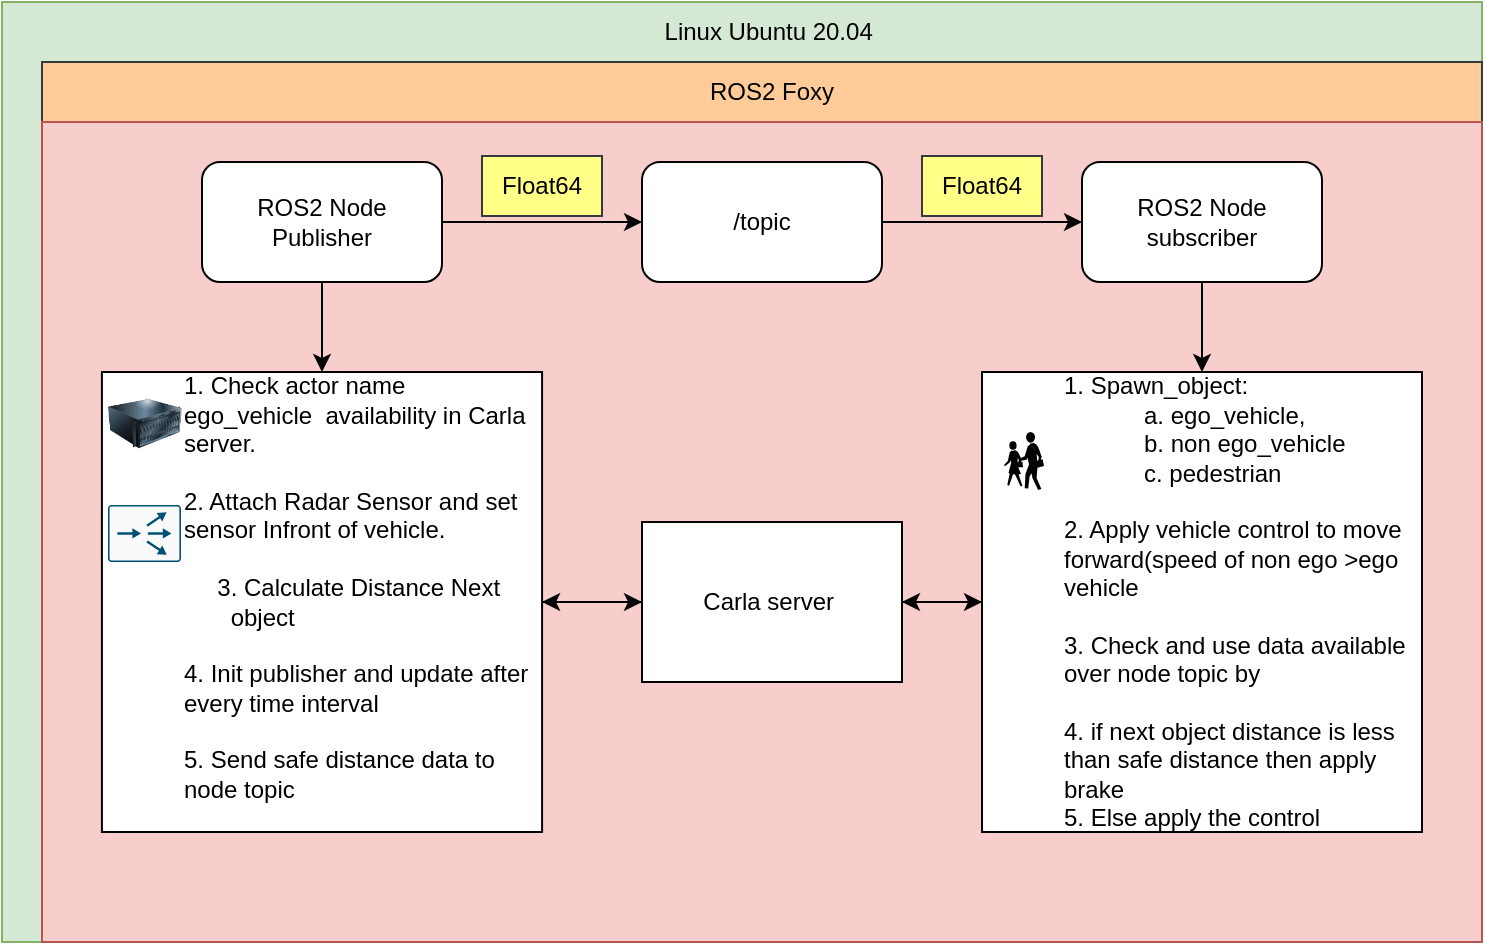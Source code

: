 <mxfile version="21.5.0" type="github">
  <diagram name="Page-1" id="gkxozptTYt2ciQcDv7WW">
    <mxGraphModel dx="1173" dy="676" grid="1" gridSize="10" guides="1" tooltips="1" connect="1" arrows="1" fold="1" page="1" pageScale="1" pageWidth="1169" pageHeight="827" math="0" shadow="0">
      <root>
        <mxCell id="0" />
        <mxCell id="1" parent="0" />
        <mxCell id="kmEU4RtZfLV5vz7zgQsj-1" value="" style="rounded=0;whiteSpace=wrap;html=1;fillColor=#d5e8d4;strokeColor=#82b366;" parent="1" vertex="1">
          <mxGeometry x="100" y="170" width="740" height="470" as="geometry" />
        </mxCell>
        <mxCell id="kmEU4RtZfLV5vz7zgQsj-2" value="" style="rounded=0;whiteSpace=wrap;html=1;fillColor=#ffcc99;strokeColor=#36393d;" parent="1" vertex="1">
          <mxGeometry x="120" y="200" width="720" height="440" as="geometry" />
        </mxCell>
        <mxCell id="kmEU4RtZfLV5vz7zgQsj-3" value="Linux Ubuntu 20.04&amp;nbsp;" style="text;html=1;strokeColor=none;fillColor=none;align=center;verticalAlign=middle;whiteSpace=wrap;rounded=0;" parent="1" vertex="1">
          <mxGeometry x="400" y="170" width="170" height="30" as="geometry" />
        </mxCell>
        <UserObject label="" id="kmEU4RtZfLV5vz7zgQsj-4">
          <mxCell style="rounded=0;whiteSpace=wrap;html=1;fillColor=#f8cecc;strokeColor=#b85450;" parent="1" vertex="1">
            <mxGeometry x="120" y="230" width="720" height="410" as="geometry" />
          </mxCell>
        </UserObject>
        <mxCell id="kmEU4RtZfLV5vz7zgQsj-5" value="ROS2 Foxy" style="text;html=1;strokeColor=none;fillColor=none;align=center;verticalAlign=middle;whiteSpace=wrap;rounded=0;" parent="1" vertex="1">
          <mxGeometry x="400" y="200" width="170" height="30" as="geometry" />
        </mxCell>
        <mxCell id="kmEU4RtZfLV5vz7zgQsj-25" style="edgeStyle=orthogonalEdgeStyle;rounded=0;orthogonalLoop=1;jettySize=auto;html=1;exitX=1;exitY=0.5;exitDx=0;exitDy=0;" parent="1" source="kmEU4RtZfLV5vz7zgQsj-6" target="kmEU4RtZfLV5vz7zgQsj-12" edge="1">
          <mxGeometry relative="1" as="geometry" />
        </mxCell>
        <mxCell id="kmEU4RtZfLV5vz7zgQsj-6" value="ROS2 Node Publisher" style="rounded=1;whiteSpace=wrap;html=1;" parent="1" vertex="1">
          <mxGeometry x="200" y="250" width="120" height="60" as="geometry" />
        </mxCell>
        <mxCell id="kmEU4RtZfLV5vz7zgQsj-22" style="edgeStyle=orthogonalEdgeStyle;rounded=0;orthogonalLoop=1;jettySize=auto;html=1;entryX=0.5;entryY=0;entryDx=0;entryDy=0;exitX=0.5;exitY=1;exitDx=0;exitDy=0;" parent="1" source="kmEU4RtZfLV5vz7zgQsj-6" target="kmEU4RtZfLV5vz7zgQsj-34" edge="1">
          <mxGeometry relative="1" as="geometry">
            <mxPoint x="260" y="320" as="sourcePoint" />
            <mxPoint x="260" y="360" as="targetPoint" />
          </mxGeometry>
        </mxCell>
        <mxCell id="kmEU4RtZfLV5vz7zgQsj-28" style="edgeStyle=orthogonalEdgeStyle;rounded=0;orthogonalLoop=1;jettySize=auto;html=1;entryX=0.5;entryY=0;entryDx=0;entryDy=0;" parent="1" source="kmEU4RtZfLV5vz7zgQsj-7" target="kmEU4RtZfLV5vz7zgQsj-16" edge="1">
          <mxGeometry relative="1" as="geometry" />
        </mxCell>
        <mxCell id="kmEU4RtZfLV5vz7zgQsj-7" value="ROS2 Node subscriber" style="rounded=1;whiteSpace=wrap;html=1;" parent="1" vertex="1">
          <mxGeometry x="640" y="250" width="120" height="60" as="geometry" />
        </mxCell>
        <mxCell id="kmEU4RtZfLV5vz7zgQsj-26" style="edgeStyle=orthogonalEdgeStyle;rounded=0;orthogonalLoop=1;jettySize=auto;html=1;exitX=1;exitY=0.5;exitDx=0;exitDy=0;entryX=0;entryY=0.5;entryDx=0;entryDy=0;" parent="1" source="kmEU4RtZfLV5vz7zgQsj-12" target="kmEU4RtZfLV5vz7zgQsj-7" edge="1">
          <mxGeometry relative="1" as="geometry" />
        </mxCell>
        <mxCell id="kmEU4RtZfLV5vz7zgQsj-12" value="/topic" style="whiteSpace=wrap;html=1;rounded=1;" parent="1" vertex="1">
          <mxGeometry x="420" y="250" width="120" height="60" as="geometry" />
        </mxCell>
        <mxCell id="kmEU4RtZfLV5vz7zgQsj-33" style="edgeStyle=orthogonalEdgeStyle;rounded=0;orthogonalLoop=1;jettySize=auto;html=1;entryX=1;entryY=0.5;entryDx=0;entryDy=0;" parent="1" source="kmEU4RtZfLV5vz7zgQsj-16" target="kmEU4RtZfLV5vz7zgQsj-29" edge="1">
          <mxGeometry relative="1" as="geometry" />
        </mxCell>
        <mxCell id="kmEU4RtZfLV5vz7zgQsj-16" value="&lt;div style=&quot;text-align: left;&quot;&gt;&lt;blockquote style=&quot;margin: 0 0 0 40px; border: none; padding: 0px;&quot;&gt;&lt;div style=&quot;text-align: left;&quot;&gt;&lt;br&gt;&lt;/div&gt;&lt;div style=&quot;text-align: left;&quot;&gt;&lt;span style=&quot;background-color: initial;&quot;&gt;1. Spawn_object:&lt;/span&gt;&lt;/div&gt;&lt;/blockquote&gt;&lt;/div&gt;&lt;blockquote style=&quot;margin: 0 0 0 40px; border: none; padding: 0px;&quot;&gt;&lt;div style=&quot;text-align: left;&quot;&gt;&lt;blockquote style=&quot;margin: 0 0 0 40px; border: none; padding: 0px;&quot;&gt;&lt;div style=&quot;text-align: left;&quot;&gt;&lt;span style=&quot;background-color: initial;&quot;&gt;a. ego_vehicle,&lt;/span&gt;&lt;/div&gt;&lt;/blockquote&gt;&lt;/div&gt;&lt;div style=&quot;text-align: left;&quot;&gt;&lt;blockquote style=&quot;margin: 0 0 0 40px; border: none; padding: 0px;&quot;&gt;&lt;div style=&quot;text-align: left;&quot;&gt;&lt;span style=&quot;background-color: initial;&quot;&gt;b. non ego_vehicle&lt;/span&gt;&lt;/div&gt;&lt;div style=&quot;text-align: left;&quot;&gt;&lt;span style=&quot;background-color: initial;&quot;&gt;c. pedestrian&lt;/span&gt;&lt;/div&gt;&lt;/blockquote&gt;&lt;/div&gt;&lt;/blockquote&gt;&lt;div style=&quot;text-align: left;&quot;&gt;&lt;blockquote style=&quot;margin: 0 0 0 40px; border: none; padding: 0px;&quot;&gt;&lt;div style=&quot;text-align: left;&quot;&gt;&lt;span style=&quot;background-color: initial;&quot;&gt;&lt;br&gt;&lt;/span&gt;&lt;/div&gt;&lt;div style=&quot;text-align: left;&quot;&gt;&lt;span style=&quot;background-color: initial;&quot;&gt;2. Apply vehicle control to move forward(speed of non ego &amp;gt;ego vehicle&lt;/span&gt;&lt;/div&gt;&lt;div style=&quot;text-align: left;&quot;&gt;&lt;span style=&quot;background-color: initial;&quot;&gt;&lt;br&gt;&lt;/span&gt;&lt;/div&gt;&lt;div style=&quot;text-align: left;&quot;&gt;&lt;span style=&quot;background-color: initial;&quot;&gt;3. Check and use data available over node topic by&amp;nbsp;&lt;/span&gt;&lt;/div&gt;&lt;div style=&quot;text-align: left;&quot;&gt;&lt;span style=&quot;background-color: initial;&quot;&gt;&lt;br&gt;&lt;/span&gt;&lt;/div&gt;&lt;div style=&quot;text-align: left;&quot;&gt;&lt;span style=&quot;background-color: initial;&quot;&gt;4. if next object distance is less than safe distance then apply brake&amp;nbsp;&lt;/span&gt;&lt;/div&gt;&lt;div style=&quot;text-align: left;&quot;&gt;&lt;span style=&quot;background-color: initial;&quot;&gt;5. Else apply the control&lt;/span&gt;&lt;/div&gt;&lt;/blockquote&gt;&lt;/div&gt;&lt;div style=&quot;text-align: left;&quot;&gt;&lt;span style=&quot;background-color: initial;&quot;&gt;&lt;br&gt;&lt;/span&gt;&lt;/div&gt;" style="whiteSpace=wrap;html=1;rounded=0;" parent="1" vertex="1">
          <mxGeometry x="590" y="355" width="220" height="230" as="geometry" />
        </mxCell>
        <mxCell id="kmEU4RtZfLV5vz7zgQsj-23" value="Float64" style="text;html=1;strokeColor=#36393d;fillColor=#ffff88;align=center;verticalAlign=middle;whiteSpace=wrap;rounded=0;" parent="1" vertex="1">
          <mxGeometry x="560" y="247" width="60" height="30" as="geometry" />
        </mxCell>
        <mxCell id="kmEU4RtZfLV5vz7zgQsj-24" value="Float64" style="text;html=1;strokeColor=#36393d;fillColor=#ffff88;align=center;verticalAlign=middle;whiteSpace=wrap;rounded=0;" parent="1" vertex="1">
          <mxGeometry x="340" y="247" width="60" height="30" as="geometry" />
        </mxCell>
        <mxCell id="kmEU4RtZfLV5vz7zgQsj-32" style="edgeStyle=orthogonalEdgeStyle;rounded=0;orthogonalLoop=1;jettySize=auto;html=1;exitX=1;exitY=0.5;exitDx=0;exitDy=0;entryX=0;entryY=0.5;entryDx=0;entryDy=0;" parent="1" source="kmEU4RtZfLV5vz7zgQsj-29" target="kmEU4RtZfLV5vz7zgQsj-16" edge="1">
          <mxGeometry relative="1" as="geometry" />
        </mxCell>
        <mxCell id="kmEU4RtZfLV5vz7zgQsj-38" style="edgeStyle=orthogonalEdgeStyle;rounded=0;orthogonalLoop=1;jettySize=auto;html=1;" parent="1" source="kmEU4RtZfLV5vz7zgQsj-29" target="kmEU4RtZfLV5vz7zgQsj-34" edge="1">
          <mxGeometry relative="1" as="geometry" />
        </mxCell>
        <mxCell id="kmEU4RtZfLV5vz7zgQsj-37" style="edgeStyle=orthogonalEdgeStyle;rounded=0;orthogonalLoop=1;jettySize=auto;html=1;exitX=1;exitY=0.5;exitDx=0;exitDy=0;entryX=0;entryY=0.5;entryDx=0;entryDy=0;" parent="1" source="kmEU4RtZfLV5vz7zgQsj-34" target="kmEU4RtZfLV5vz7zgQsj-29" edge="1">
          <mxGeometry relative="1" as="geometry" />
        </mxCell>
        <mxCell id="kmEU4RtZfLV5vz7zgQsj-34" value="&lt;blockquote style=&quot;margin: 0 0 0 40px; border: none; padding: 0px;&quot;&gt;&lt;div style=&quot;text-align: left;&quot;&gt;1. Check actor name ego_vehicle&amp;nbsp; availability in Carla server.&amp;nbsp;&lt;/div&gt;&lt;div style=&quot;text-align: left;&quot;&gt;&lt;br&gt;&lt;/div&gt;&lt;div style=&quot;text-align: left;&quot;&gt;2. Attach Radar Sensor and set sensor Infront of vehicle.&lt;/div&gt;&lt;div style=&quot;text-align: left;&quot;&gt;&lt;br&gt;&lt;/div&gt;&lt;div style=&quot;text-align: left;&quot;&gt;&amp;nbsp; &amp;nbsp; &amp;nbsp;3. Calculate Distance Next&amp;nbsp; &amp;nbsp; &amp;nbsp;&lt;/div&gt;&lt;div style=&quot;text-align: left;&quot;&gt;&amp;nbsp; &amp;nbsp; &amp;nbsp; &amp;nbsp;object&lt;/div&gt;&lt;div style=&quot;text-align: left;&quot;&gt;&lt;br&gt;&lt;/div&gt;&lt;div style=&quot;text-align: left;&quot;&gt;4. Init publisher and update after every time interval&lt;/div&gt;&lt;div style=&quot;text-align: left;&quot;&gt;&lt;br&gt;&lt;/div&gt;&lt;div style=&quot;text-align: left;&quot;&gt;5. Send safe distance data to node topic&lt;/div&gt;&lt;/blockquote&gt;&lt;div style=&quot;text-align: left;&quot;&gt;&lt;br&gt;&lt;/div&gt;" style="whiteSpace=wrap;html=1;rounded=0;" parent="1" vertex="1">
          <mxGeometry x="149.96" y="355" width="220.078" height="230" as="geometry" />
        </mxCell>
        <mxCell id="kmEU4RtZfLV5vz7zgQsj-42" value="" style="shape=image;imageAspect=0;aspect=fixed;verticalLabelPosition=bottom;verticalAlign=top;image=https://docs.ros.org/.artwork/distributions/foxy.png;" parent="1" vertex="1">
          <mxGeometry x="522.5" y="205.41" width="16.5" height="19.59" as="geometry" />
        </mxCell>
        <mxCell id="kmEU4RtZfLV5vz7zgQsj-44" value="" style="group" parent="1" vertex="1" connectable="0">
          <mxGeometry x="420" y="430" width="130" height="80" as="geometry" />
        </mxCell>
        <mxCell id="kmEU4RtZfLV5vz7zgQsj-29" value="Carla server&amp;nbsp;" style="whiteSpace=wrap;html=1;rounded=0;" parent="kmEU4RtZfLV5vz7zgQsj-44" vertex="1">
          <mxGeometry width="130" height="80" as="geometry" />
        </mxCell>
        <mxCell id="kmEU4RtZfLV5vz7zgQsj-39" value="" style="shape=image;imageAspect=0;aspect=fixed;verticalLabelPosition=bottom;verticalAlign=top;image=https://encrypted-tbn0.gstatic.com/images?q=tbn:ANd9GcRq2TRPdiRm2MCNMWQlpk5-IubF3Qj8Mp1YopsVXpFD6Q&amp;s;" parent="kmEU4RtZfLV5vz7zgQsj-44" vertex="1">
          <mxGeometry x="2.55" y="5" width="124.9" height="70" as="geometry" />
        </mxCell>
        <mxCell id="FMZLGNF3zAswFZm-I-m4-1" value="" style="shape=image;html=1;verticalAlign=top;verticalLabelPosition=bottom;labelBackgroundColor=#ffffff;imageAspect=0;aspect=fixed;image=https://cdn4.iconfinder.com/data/icons/transportation-and-vehicle/128/Transportation_And_Vehicle_3-10-128.png" vertex="1" parent="1">
          <mxGeometry x="630" y="370" width="28" height="28" as="geometry" />
        </mxCell>
        <mxCell id="FMZLGNF3zAswFZm-I-m4-2" value="" style="shape=image;html=1;verticalAlign=top;verticalLabelPosition=bottom;labelBackgroundColor=#ffffff;imageAspect=0;aspect=fixed;image=https://cdn4.iconfinder.com/data/icons/transportation-190/1000/carrier_office_people_person_people_carrier_people_business_success-128.png" vertex="1" parent="1">
          <mxGeometry x="624.5" y="385.5" width="39" height="39" as="geometry" />
        </mxCell>
        <mxCell id="FMZLGNF3zAswFZm-I-m4-3" value="" style="shape=mxgraph.signs.people.pedestrian;html=1;pointerEvents=1;fillColor=#000000;strokeColor=none;verticalLabelPosition=bottom;verticalAlign=top;align=center;sketch=0;" vertex="1" parent="1">
          <mxGeometry x="601" y="385" width="20" height="29" as="geometry" />
        </mxCell>
        <mxCell id="FMZLGNF3zAswFZm-I-m4-5" value="" style="shape=image;html=1;verticalAlign=top;verticalLabelPosition=bottom;labelBackgroundColor=#ffffff;imageAspect=0;aspect=fixed;image=https://cdn4.iconfinder.com/data/icons/48-bubbles/48/48.Dashboard-128.png" vertex="1" parent="1">
          <mxGeometry x="592" y="430" width="38" height="38" as="geometry" />
        </mxCell>
        <mxCell id="FMZLGNF3zAswFZm-I-m4-6" value="" style="sketch=0;points=[[0.015,0.015,0],[0.985,0.015,0],[0.985,0.985,0],[0.015,0.985,0],[0.25,0,0],[0.5,0,0],[0.75,0,0],[1,0.25,0],[1,0.5,0],[1,0.75,0],[0.75,1,0],[0.5,1,0],[0.25,1,0],[0,0.75,0],[0,0.5,0],[0,0.25,0]];verticalLabelPosition=bottom;html=1;verticalAlign=top;aspect=fixed;align=center;pointerEvents=1;shape=mxgraph.cisco19.rect;prIcon=content_router;fillColor=#FAFAFA;strokeColor=#005073;" vertex="1" parent="1">
          <mxGeometry x="153" y="421.5" width="36.48" height="28.5" as="geometry" />
        </mxCell>
        <mxCell id="FMZLGNF3zAswFZm-I-m4-7" value="" style="image;html=1;image=img/lib/clip_art/computers/Server_128x128.png" vertex="1" parent="1">
          <mxGeometry x="153" y="361.5" width="37" height="38.5" as="geometry" />
        </mxCell>
        <mxCell id="FMZLGNF3zAswFZm-I-m4-8" value="" style="shape=image;imageAspect=0;aspect=fixed;verticalLabelPosition=bottom;verticalAlign=top;image=https://encrypted-tbn0.gstatic.com/images?q=tbn:ANd9GcTSOed-txVVvJkCMogX9M6SI0UIF9WnwkLk5Go4k1CN0w&amp;s;" vertex="1" parent="1">
          <mxGeometry x="151" y="452" width="59.25" height="39.52" as="geometry" />
        </mxCell>
        <mxCell id="FMZLGNF3zAswFZm-I-m4-9" value="" style="shape=image;imageAspect=0;aspect=fixed;verticalLabelPosition=bottom;verticalAlign=top;image=https://www.nissan-global.com/JP/INNOVATION/TECHNOLOGY/ARCHIVE/ASSETS/IMG/f52a523e050ee4.jpg;" vertex="1" parent="1">
          <mxGeometry x="310" y="174.65" width="95.31" height="55.35" as="geometry" />
        </mxCell>
        <mxCell id="FMZLGNF3zAswFZm-I-m4-10" value="" style="shape=image;imageAspect=0;aspect=fixed;verticalLabelPosition=bottom;verticalAlign=top;image=https://images.ctfassets.net/2sam6k0rncvg/XowULoWWkHPcqJ0EejpEt/20e7b6772f41c144f35317647485d748/autonomous-emergency-braking-aeb-in-cars.png;" vertex="1" parent="1">
          <mxGeometry x="200" y="174.65" width="120.92" height="55.35" as="geometry" />
        </mxCell>
      </root>
    </mxGraphModel>
  </diagram>
</mxfile>
